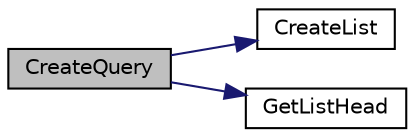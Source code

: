 digraph "CreateQuery"
{
 // LATEX_PDF_SIZE
  edge [fontname="Helvetica",fontsize="10",labelfontname="Helvetica",labelfontsize="10"];
  node [fontname="Helvetica",fontsize="10",shape=record];
  rankdir="LR";
  Node1 [label="CreateQuery",height=0.2,width=0.4,color="black", fillcolor="grey75", style="filled", fontcolor="black",tooltip=" "];
  Node1 -> Node2 [color="midnightblue",fontsize="10",style="solid",fontname="Helvetica"];
  Node2 [label="CreateList",height=0.2,width=0.4,color="black", fillcolor="white", style="filled",URL="$_linked_list_8h.html#a11e64de655624d91677052aede1b4ca4",tooltip=" "];
  Node1 -> Node3 [color="midnightblue",fontsize="10",style="solid",fontname="Helvetica"];
  Node3 [label="GetListHead",height=0.2,width=0.4,color="black", fillcolor="white", style="filled",URL="$_linked_list_8h.html#a1b21b0f04be1299d9f998c7be3734cbd",tooltip=" "];
}
